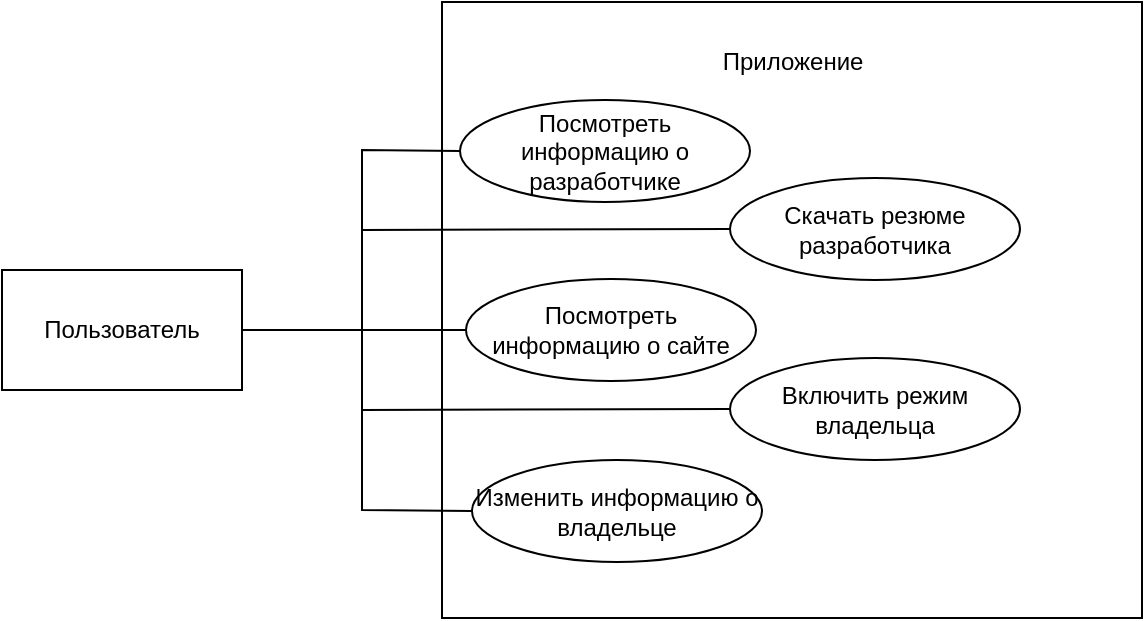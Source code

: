 <mxfile>
    <diagram id="QdqX1GeSmEF8dyP94jlR" name="Page-1">
        <mxGraphModel dx="948" dy="506" grid="0" gridSize="10" guides="1" tooltips="1" connect="1" arrows="1" fold="1" page="1" pageScale="1" pageWidth="1169" pageHeight="827" math="0" shadow="0">
            <root>
                <mxCell id="0"/>
                <mxCell id="1" parent="0"/>
                <mxCell id="2" value="" style="whiteSpace=wrap;html=1;" parent="1" vertex="1">
                    <mxGeometry x="320" y="106" width="350" height="308" as="geometry"/>
                </mxCell>
                <mxCell id="3" value="Приложение" style="text;html=1;align=center;verticalAlign=middle;resizable=0;points=[];autosize=1;strokeColor=none;fillColor=none;" parent="1" vertex="1">
                    <mxGeometry x="445" y="121" width="100" height="30" as="geometry"/>
                </mxCell>
                <mxCell id="11" style="edgeStyle=none;html=1;exitX=1;exitY=0.5;exitDx=0;exitDy=0;entryX=0;entryY=0.5;entryDx=0;entryDy=0;endArrow=none;endFill=0;rounded=0;" parent="1" source="4" target="18" edge="1">
                    <mxGeometry relative="1" as="geometry">
                        <Array as="points">
                            <mxPoint x="280" y="270"/>
                            <mxPoint x="280" y="180"/>
                        </Array>
                    </mxGeometry>
                </mxCell>
                <mxCell id="12" style="edgeStyle=none;rounded=0;html=1;exitX=1;exitY=0.5;exitDx=0;exitDy=0;entryX=0;entryY=0.5;entryDx=0;entryDy=0;endArrow=none;endFill=0;" parent="1" source="4" target="20" edge="1">
                    <mxGeometry relative="1" as="geometry">
                        <Array as="points">
                            <mxPoint x="280" y="270"/>
                        </Array>
                    </mxGeometry>
                </mxCell>
                <mxCell id="13" style="edgeStyle=none;rounded=0;html=1;exitX=1;exitY=0.5;exitDx=0;exitDy=0;entryX=0;entryY=0.5;entryDx=0;entryDy=0;endArrow=none;endFill=0;" parent="1" source="4" target="19" edge="1">
                    <mxGeometry relative="1" as="geometry">
                        <Array as="points">
                            <mxPoint x="280" y="270"/>
                            <mxPoint x="280" y="220"/>
                        </Array>
                    </mxGeometry>
                </mxCell>
                <mxCell id="14" style="edgeStyle=none;rounded=0;html=1;exitX=1;exitY=0.5;exitDx=0;exitDy=0;entryX=0;entryY=0.5;entryDx=0;entryDy=0;endArrow=none;endFill=0;" parent="1" source="4" target="21" edge="1">
                    <mxGeometry relative="1" as="geometry">
                        <Array as="points">
                            <mxPoint x="280" y="270"/>
                            <mxPoint x="280" y="310"/>
                        </Array>
                    </mxGeometry>
                </mxCell>
                <mxCell id="15" style="edgeStyle=none;rounded=0;html=1;exitX=1;exitY=0.5;exitDx=0;exitDy=0;entryX=0;entryY=0.5;entryDx=0;entryDy=0;endArrow=none;endFill=0;" parent="1" source="4" target="22" edge="1">
                    <mxGeometry relative="1" as="geometry">
                        <Array as="points">
                            <mxPoint x="280" y="270"/>
                            <mxPoint x="280" y="360"/>
                        </Array>
                    </mxGeometry>
                </mxCell>
                <mxCell id="4" value="Пользователь" style="whiteSpace=wrap;html=1;" parent="1" vertex="1">
                    <mxGeometry x="100" y="240" width="120" height="60" as="geometry"/>
                </mxCell>
                <mxCell id="18" value="Посмотреть информацию о разработчике" style="ellipse;whiteSpace=wrap;html=1;" parent="1" vertex="1">
                    <mxGeometry x="329" y="155" width="145" height="51" as="geometry"/>
                </mxCell>
                <mxCell id="19" value="Скачать резюме разработчика" style="ellipse;whiteSpace=wrap;html=1;" parent="1" vertex="1">
                    <mxGeometry x="464" y="194" width="145" height="51" as="geometry"/>
                </mxCell>
                <mxCell id="20" value="Посмотреть информацию о сайте" style="ellipse;whiteSpace=wrap;html=1;" parent="1" vertex="1">
                    <mxGeometry x="332" y="244.5" width="145" height="51" as="geometry"/>
                </mxCell>
                <mxCell id="21" value="Включить режим владельца" style="ellipse;whiteSpace=wrap;html=1;" parent="1" vertex="1">
                    <mxGeometry x="464" y="284" width="145" height="51" as="geometry"/>
                </mxCell>
                <mxCell id="22" value="Изменить информацию о владельце" style="ellipse;whiteSpace=wrap;html=1;" parent="1" vertex="1">
                    <mxGeometry x="335" y="335" width="145" height="51" as="geometry"/>
                </mxCell>
            </root>
        </mxGraphModel>
    </diagram>
</mxfile>